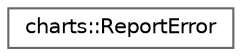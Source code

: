 digraph "Graphical Class Hierarchy"
{
 // LATEX_PDF_SIZE
  bgcolor="transparent";
  edge [fontname=Helvetica,fontsize=10,labelfontname=Helvetica,labelfontsize=10];
  node [fontname=Helvetica,fontsize=10,shape=box,height=0.2,width=0.4];
  rankdir="LR";
  Node0 [id="Node000000",label="charts::ReportError",height=0.2,width=0.4,color="grey40", fillcolor="white", style="filled",URL="$structcharts_1_1ReportError.html",tooltip=" "];
}
